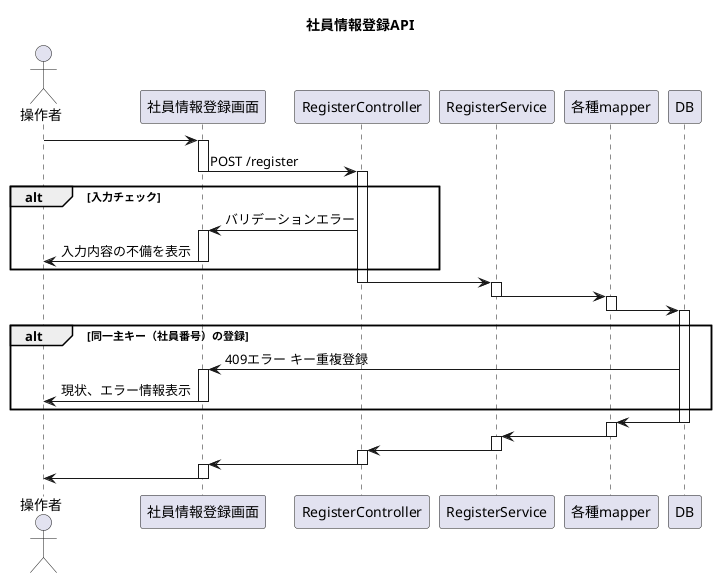 @startuml
title 社員情報登録API

Actor "操作者" as User

User -> 社員情報登録画面

activate 社員情報登録画面
社員情報登録画面 -> RegisterController :POST /register
deactivate 社員情報登録画面

activate RegisterController
    alt 入力チェック
        RegisterController -> 社員情報登録画面 : バリデーションエラー
        activate 社員情報登録画面
        User <- 社員情報登録画面 : 入力内容の不備を表示
        deactivate 社員情報登録画面
    end
RegisterController -> RegisterService
deactivate RegisterController

activate RegisterService
RegisterService -> 各種mapper
deactivate RegisterService

activate 各種mapper
各種mapper -> DB
deactivate 各種mapper

activate DB
    alt 同一主キー（社員番号）の登録
        DB -> 社員情報登録画面 : 409エラー キー重複登録
        activate 社員情報登録画面
        User <- 社員情報登録画面 : 現状、エラー情報表示
        deactivate 社員情報登録画面
    end
各種mapper <- DB
deactivate DB

activate 各種mapper
RegisterService <- 各種mapper
deactivate 各種mapper

activate RegisterService
RegisterController <- RegisterService
deactivate RegisterService

activate RegisterController
社員情報登録画面 <- RegisterController
deactivate RegisterController

activate 社員情報登録画面
User <- 社員情報登録画面
deactivate 社員情報登録画面

@enduml